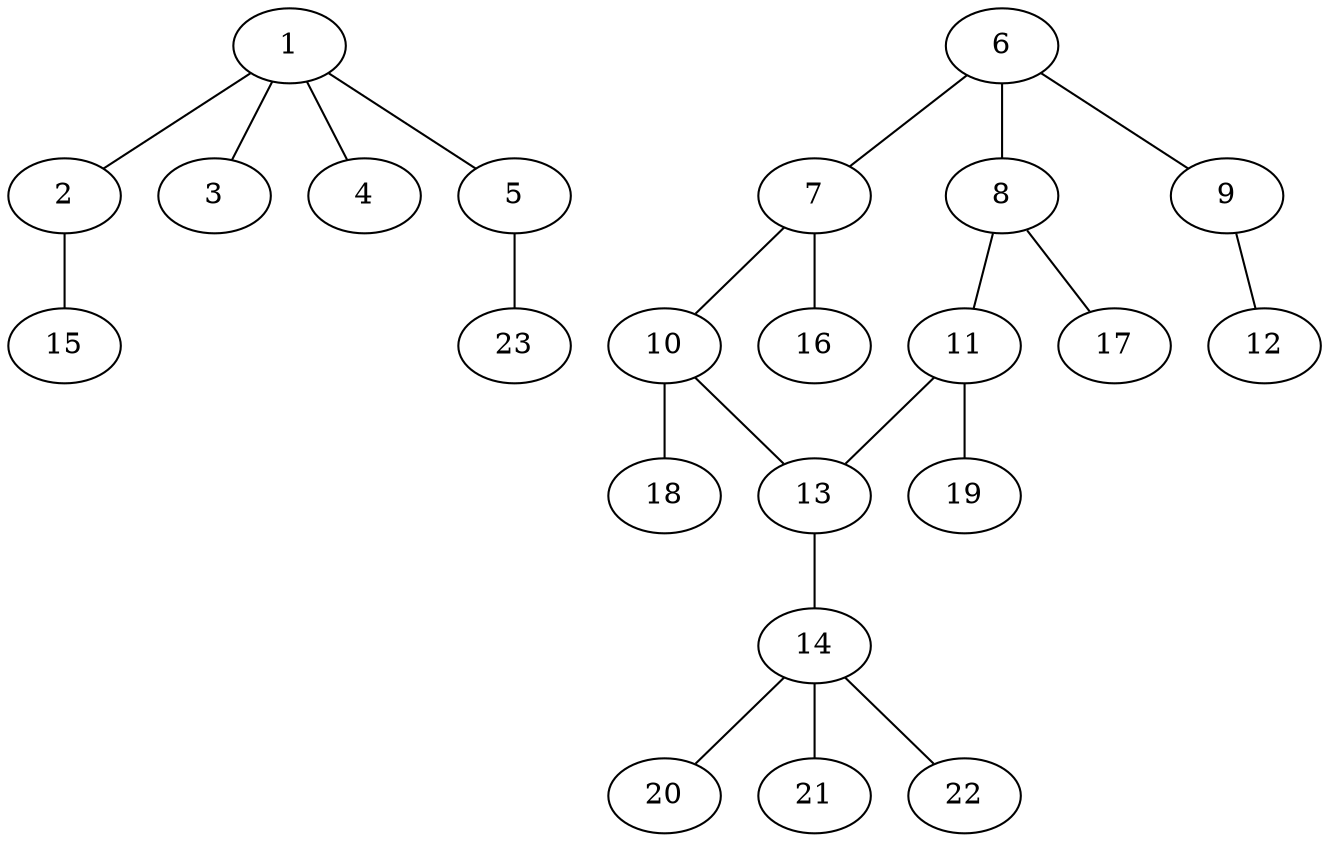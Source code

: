 graph molecule_2226 {
	1	 [chem=S];
	2	 [chem=O];
	1 -- 2	 [valence=1];
	3	 [chem=O];
	1 -- 3	 [valence=2];
	4	 [chem=O];
	1 -- 4	 [valence=2];
	5	 [chem=O];
	1 -- 5	 [valence=1];
	15	 [chem=H];
	2 -- 15	 [valence=1];
	23	 [chem=H];
	5 -- 23	 [valence=1];
	6	 [chem=C];
	7	 [chem=C];
	6 -- 7	 [valence=2];
	8	 [chem=C];
	6 -- 8	 [valence=1];
	9	 [chem=N];
	6 -- 9	 [valence=1];
	10	 [chem=C];
	7 -- 10	 [valence=1];
	16	 [chem=H];
	7 -- 16	 [valence=1];
	11	 [chem=C];
	8 -- 11	 [valence=2];
	17	 [chem=H];
	8 -- 17	 [valence=1];
	12	 [chem=N];
	9 -- 12	 [valence=3];
	13	 [chem=C];
	10 -- 13	 [valence=2];
	18	 [chem=H];
	10 -- 18	 [valence=1];
	11 -- 13	 [valence=1];
	19	 [chem=H];
	11 -- 19	 [valence=1];
	14	 [chem=C];
	13 -- 14	 [valence=1];
	20	 [chem=H];
	14 -- 20	 [valence=1];
	21	 [chem=H];
	14 -- 21	 [valence=1];
	22	 [chem=H];
	14 -- 22	 [valence=1];
}
